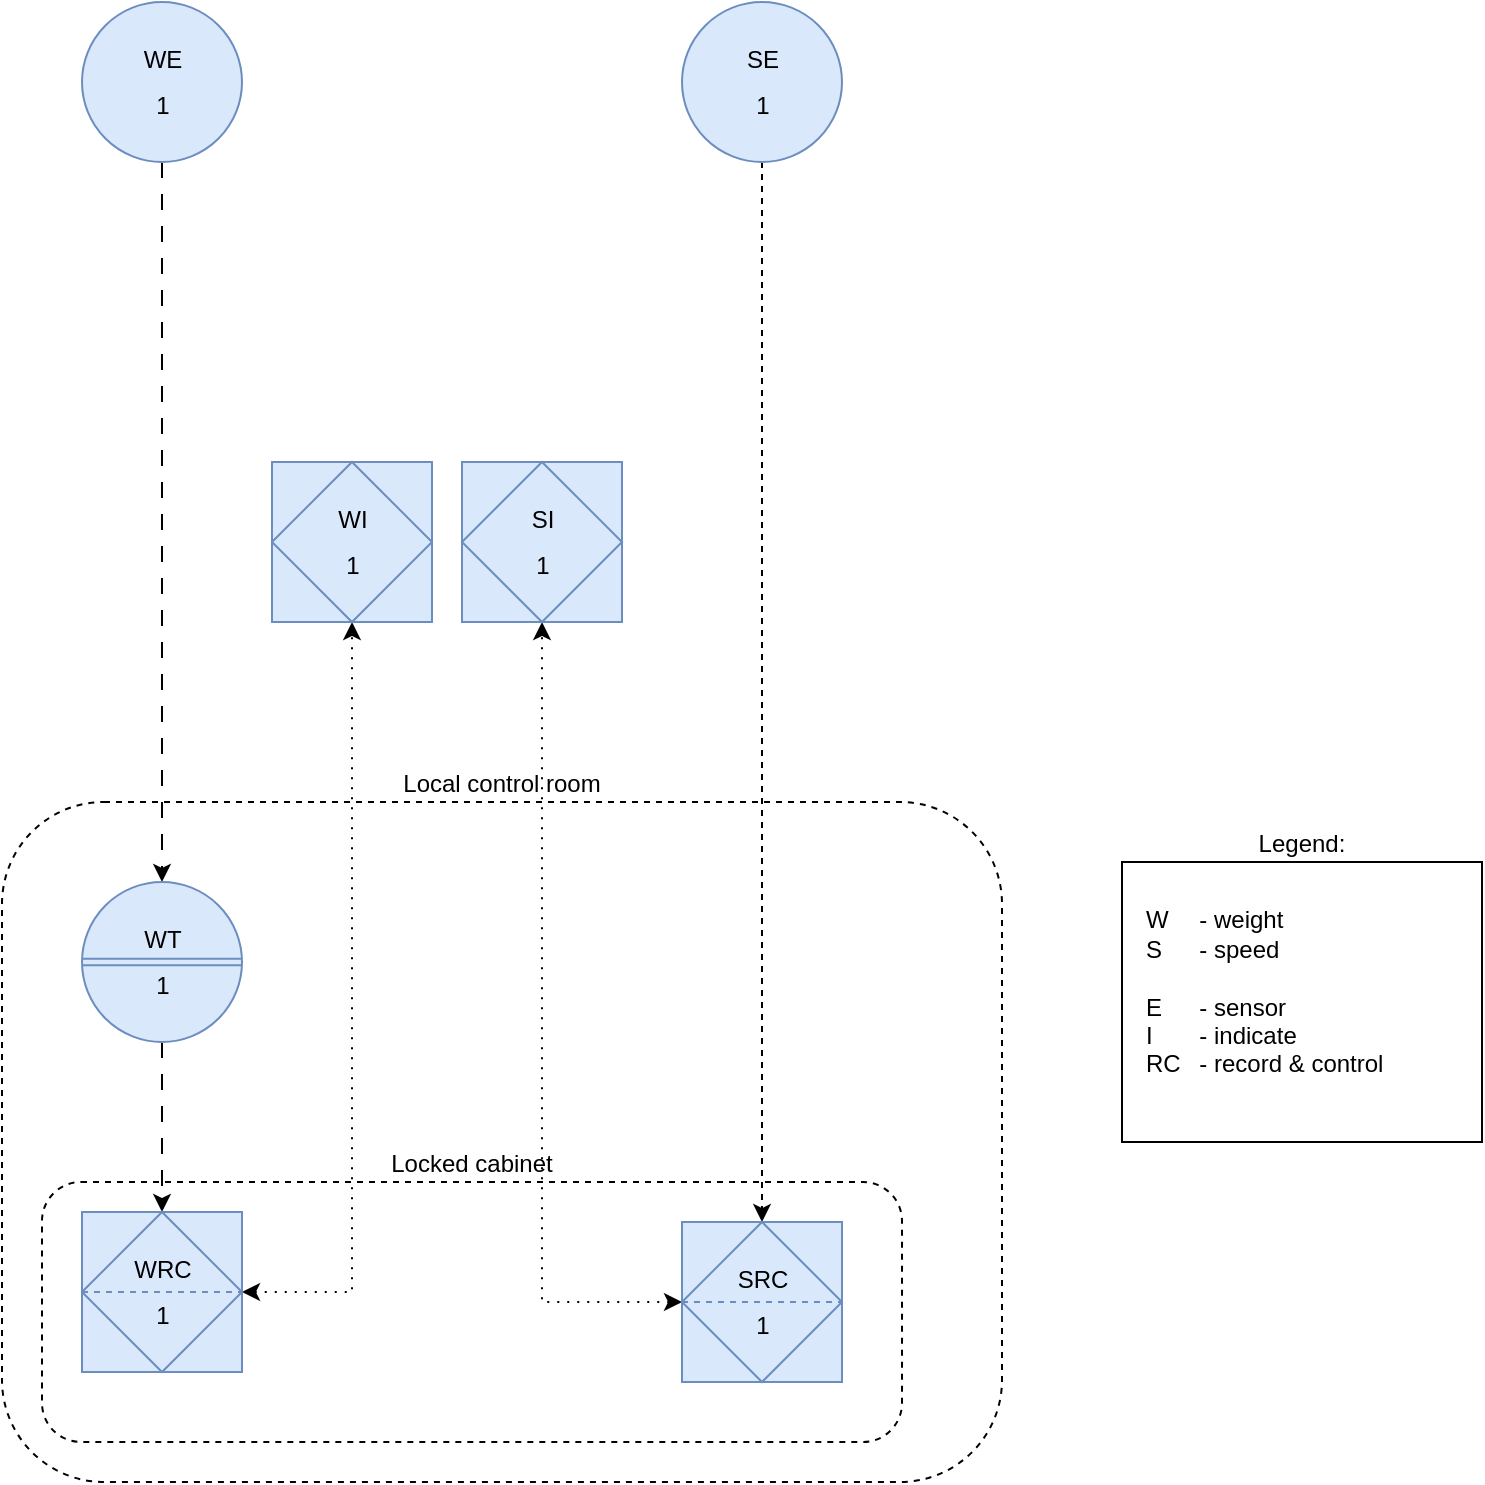 <mxfile version="24.2.3" type="github">
  <diagram name="Page-1" id="le92VMufnWkmgHUhlkGX">
    <mxGraphModel dx="976" dy="710" grid="1" gridSize="10" guides="1" tooltips="1" connect="1" arrows="1" fold="1" page="1" pageScale="1" pageWidth="827" pageHeight="1169" math="0" shadow="0">
      <root>
        <mxCell id="0" />
        <mxCell id="1" parent="0" />
        <mxCell id="TAbhzEhb_hlxtK26iYT2-1" value="Local control room" style="rounded=1;whiteSpace=wrap;html=1;fillColor=none;dashed=1;labelPosition=center;verticalLabelPosition=top;align=center;verticalAlign=bottom;" parent="1" vertex="1">
          <mxGeometry x="30" y="430" width="500" height="340" as="geometry" />
        </mxCell>
        <mxCell id="TAbhzEhb_hlxtK26iYT2-2" value="Locked cabinet" style="rounded=1;whiteSpace=wrap;html=1;fillColor=none;dashed=1;labelPosition=center;verticalLabelPosition=top;align=center;verticalAlign=bottom;" parent="1" vertex="1">
          <mxGeometry x="50" y="620" width="430" height="130" as="geometry" />
        </mxCell>
        <mxCell id="TAbhzEhb_hlxtK26iYT2-7" style="edgeStyle=orthogonalEdgeStyle;rounded=0;orthogonalLoop=1;jettySize=auto;html=1;dashed=1;dashPattern=8 8;" parent="1" source="ItB8dmEGJ7zZSx4U0CKm-5" target="ItB8dmEGJ7zZSx4U0CKm-6" edge="1">
          <mxGeometry relative="1" as="geometry" />
        </mxCell>
        <mxCell id="ItB8dmEGJ7zZSx4U0CKm-5" value="&lt;table cellpadding=&quot;4&quot; cellspacing=&quot;0&quot; border=&quot;0&quot; style=&quot;font-size:1em;width:100%;height:100%;&quot;&gt;&lt;tbody&gt;&lt;tr&gt;&lt;td&gt;WE&lt;/td&gt;&lt;/tr&gt;&lt;tr&gt;&lt;td&gt;1&lt;/td&gt;&lt;/tr&gt;&lt;/tbody&gt;&lt;/table&gt; " style="html=1;outlineConnect=0;align=center;dashed=0;aspect=fixed;shape=mxgraph.pid2inst.discInst;mounting=field;direction=south;fillColor=#dae8fc;strokeColor=#6c8ebf;" parent="1" vertex="1">
          <mxGeometry x="70" y="30" width="80" height="80" as="geometry" />
        </mxCell>
        <mxCell id="TAbhzEhb_hlxtK26iYT2-10" style="edgeStyle=orthogonalEdgeStyle;rounded=0;orthogonalLoop=1;jettySize=auto;html=1;dashed=1;dashPattern=8 8;" parent="1" source="ItB8dmEGJ7zZSx4U0CKm-6" target="ItB8dmEGJ7zZSx4U0CKm-28" edge="1">
          <mxGeometry relative="1" as="geometry" />
        </mxCell>
        <mxCell id="ItB8dmEGJ7zZSx4U0CKm-6" value="&lt;table cellpadding=&quot;4&quot; cellspacing=&quot;0&quot; border=&quot;0&quot; style=&quot;font-size:1em;width:100%;height:100%;&quot;&gt;&lt;tbody&gt;&lt;tr&gt;&lt;td&gt;WT&lt;/td&gt;&lt;/tr&gt;&lt;tr&gt;&lt;td&gt;1&lt;/td&gt;&lt;/tr&gt;&lt;/tbody&gt;&lt;/table&gt; " style="html=1;outlineConnect=0;align=center;dashed=0;aspect=fixed;shape=mxgraph.pid2inst.discInst;mounting=local;fillColor=#dae8fc;strokeColor=#6c8ebf;" parent="1" vertex="1">
          <mxGeometry x="70" y="470" width="80" height="80" as="geometry" />
        </mxCell>
        <mxCell id="TAbhzEhb_hlxtK26iYT2-12" style="edgeStyle=orthogonalEdgeStyle;rounded=0;orthogonalLoop=1;jettySize=auto;html=1;dashed=1;" parent="1" source="ItB8dmEGJ7zZSx4U0CKm-12" target="ItB8dmEGJ7zZSx4U0CKm-29" edge="1">
          <mxGeometry relative="1" as="geometry" />
        </mxCell>
        <mxCell id="ItB8dmEGJ7zZSx4U0CKm-12" value="&lt;table cellpadding=&quot;4&quot; cellspacing=&quot;0&quot; border=&quot;0&quot; style=&quot;font-size:1em;width:100%;height:100%;&quot;&gt;&lt;tbody&gt;&lt;tr&gt;&lt;td&gt;SE&lt;/td&gt;&lt;/tr&gt;&lt;tr&gt;&lt;td&gt;1&lt;/td&gt;&lt;/tr&gt;&lt;/tbody&gt;&lt;/table&gt; " style="html=1;outlineConnect=0;align=center;dashed=0;aspect=fixed;shape=mxgraph.pid2inst.discInst;mounting=field;direction=south;fillColor=#dae8fc;strokeColor=#6c8ebf;" parent="1" vertex="1">
          <mxGeometry x="370" y="30" width="80" height="80" as="geometry" />
        </mxCell>
        <mxCell id="TAbhzEhb_hlxtK26iYT2-11" style="edgeStyle=orthogonalEdgeStyle;rounded=0;orthogonalLoop=1;jettySize=auto;html=1;entryX=0.5;entryY=1;entryDx=0;entryDy=0;dashed=1;dashPattern=1 4;startArrow=classic;startFill=1;" parent="1" source="ItB8dmEGJ7zZSx4U0CKm-28" target="ItB8dmEGJ7zZSx4U0CKm-30" edge="1">
          <mxGeometry relative="1" as="geometry" />
        </mxCell>
        <mxCell id="ItB8dmEGJ7zZSx4U0CKm-28" value="&lt;table cellpadding=&quot;4&quot; cellspacing=&quot;0&quot; border=&quot;0&quot; style=&quot;font-size:1em;width:100%;height:100%;&quot;&gt;&lt;tbody&gt;&lt;tr&gt;&lt;td&gt;WRC&lt;/td&gt;&lt;/tr&gt;&lt;tr&gt;&lt;td&gt;1&lt;/td&gt;&lt;/tr&gt;&lt;/tbody&gt;&lt;/table&gt; " style="html=1;outlineConnect=0;align=center;dashed=0;aspect=fixed;shape=mxgraph.pid2inst.progLogCont;mounting=inaccessible;fillColor=#dae8fc;strokeColor=#6c8ebf;" parent="1" vertex="1">
          <mxGeometry x="70" y="635" width="80" height="80" as="geometry" />
        </mxCell>
        <mxCell id="TAbhzEhb_hlxtK26iYT2-13" style="edgeStyle=orthogonalEdgeStyle;rounded=0;orthogonalLoop=1;jettySize=auto;html=1;dashed=1;dashPattern=1 4;startArrow=classic;startFill=1;" parent="1" source="ItB8dmEGJ7zZSx4U0CKm-29" target="ItB8dmEGJ7zZSx4U0CKm-31" edge="1">
          <mxGeometry relative="1" as="geometry" />
        </mxCell>
        <mxCell id="ItB8dmEGJ7zZSx4U0CKm-29" value="&lt;table cellpadding=&quot;4&quot; cellspacing=&quot;0&quot; border=&quot;0&quot; style=&quot;font-size:1em;width:100%;height:100%;&quot;&gt;&lt;tbody&gt;&lt;tr&gt;&lt;td&gt;SRC&lt;/td&gt;&lt;/tr&gt;&lt;tr&gt;&lt;td&gt;1&lt;/td&gt;&lt;/tr&gt;&lt;/tbody&gt;&lt;/table&gt; " style="html=1;outlineConnect=0;align=center;dashed=0;aspect=fixed;shape=mxgraph.pid2inst.progLogCont;mounting=inaccessible;fillColor=#dae8fc;strokeColor=#6c8ebf;" parent="1" vertex="1">
          <mxGeometry x="370" y="640" width="80" height="80" as="geometry" />
        </mxCell>
        <mxCell id="ItB8dmEGJ7zZSx4U0CKm-30" value="&lt;table cellpadding=&quot;4&quot; cellspacing=&quot;0&quot; border=&quot;0&quot; style=&quot;font-size:1em;width:100%;height:100%;&quot;&gt;&lt;tbody&gt;&lt;tr&gt;&lt;td&gt;WI&lt;/td&gt;&lt;/tr&gt;&lt;tr&gt;&lt;td&gt;1&lt;/td&gt;&lt;/tr&gt;&lt;/tbody&gt;&lt;/table&gt; " style="html=1;outlineConnect=0;align=center;dashed=0;aspect=fixed;shape=mxgraph.pid2inst.progLogCont;mounting=field;fillColor=#dae8fc;strokeColor=#6c8ebf;" parent="1" vertex="1">
          <mxGeometry x="165" y="260" width="80" height="80" as="geometry" />
        </mxCell>
        <mxCell id="ItB8dmEGJ7zZSx4U0CKm-31" value="&lt;table cellpadding=&quot;4&quot; cellspacing=&quot;0&quot; border=&quot;0&quot; style=&quot;font-size:1em;width:100%;height:100%;&quot;&gt;&lt;tbody&gt;&lt;tr&gt;&lt;td&gt;SI&lt;/td&gt;&lt;/tr&gt;&lt;tr&gt;&lt;td&gt;1&lt;/td&gt;&lt;/tr&gt;&lt;/tbody&gt;&lt;/table&gt; " style="html=1;outlineConnect=0;align=center;dashed=0;aspect=fixed;shape=mxgraph.pid2inst.progLogCont;mounting=field;fillColor=#dae8fc;strokeColor=#6c8ebf;" parent="1" vertex="1">
          <mxGeometry x="260" y="260" width="80" height="80" as="geometry" />
        </mxCell>
        <mxCell id="TAbhzEhb_hlxtK26iYT2-14" value="Legend:" style="rounded=0;whiteSpace=wrap;html=1;fillColor=none;labelPosition=center;verticalLabelPosition=top;align=center;verticalAlign=bottom;" parent="1" vertex="1">
          <mxGeometry x="590" y="460" width="180" height="140" as="geometry" />
        </mxCell>
        <mxCell id="TAbhzEhb_hlxtK26iYT2-16" value="W&lt;span style=&quot;white-space: pre;&quot;&gt;&#x9;&lt;/span&gt;- weight&lt;div&gt;S&lt;span style=&quot;white-space: pre;&quot;&gt;&#x9;&lt;/span&gt;- speed&lt;/div&gt;&lt;div&gt;&lt;br&gt;&lt;div&gt;E&lt;span style=&quot;white-space: pre;&quot;&gt;&#x9;&lt;/span&gt;- sensor&lt;/div&gt;&lt;/div&gt;&lt;div&gt;I&lt;span style=&quot;white-space: pre;&quot;&gt;&#x9;&lt;/span&gt;- indicate&lt;/div&gt;&lt;div&gt;RC&lt;span style=&quot;white-space: pre;&quot;&gt;&#x9;&lt;/span&gt;- record &amp;amp; control&lt;/div&gt;" style="text;html=1;align=left;verticalAlign=middle;whiteSpace=wrap;rounded=0;" parent="1" vertex="1">
          <mxGeometry x="600" y="470" width="160" height="110" as="geometry" />
        </mxCell>
      </root>
    </mxGraphModel>
  </diagram>
</mxfile>
